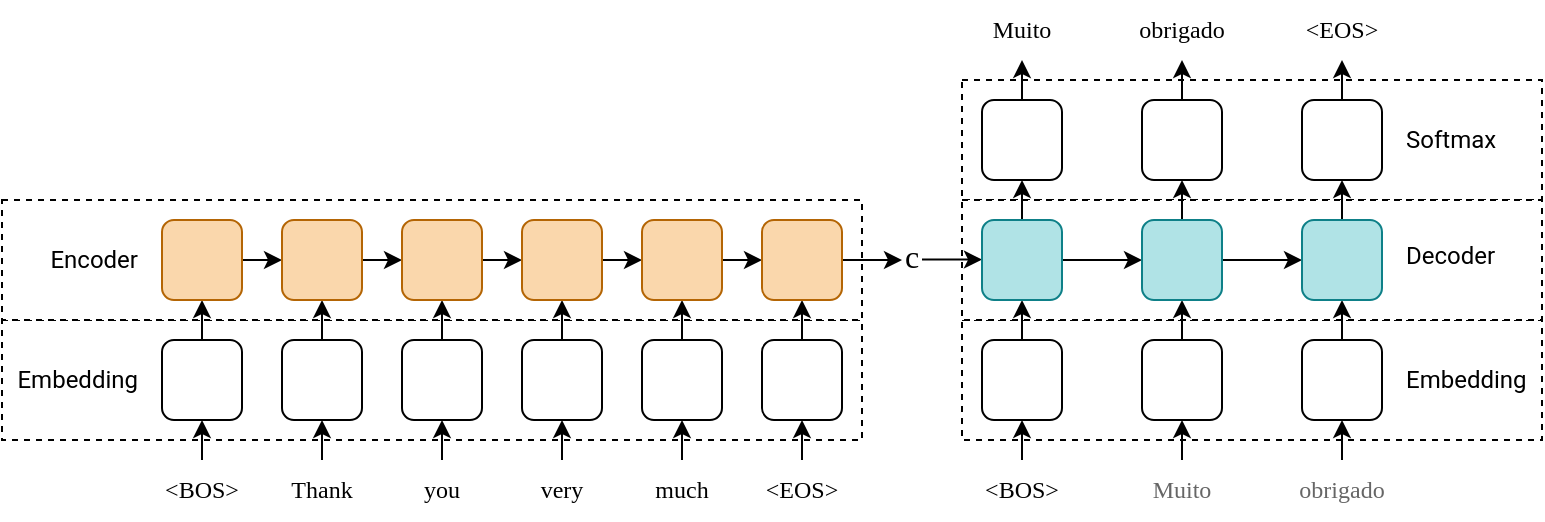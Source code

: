 <mxfile version="28.1.0">
  <diagram name="Page-1" id="bd_Dd1Znw6jNRMWO_Omb">
    <mxGraphModel dx="440" dy="292" grid="1" gridSize="10" guides="1" tooltips="1" connect="1" arrows="1" fold="1" page="1" pageScale="1" pageWidth="850" pageHeight="1100" math="0" shadow="0">
      <root>
        <mxCell id="0" />
        <mxCell id="1" parent="0" />
        <mxCell id="FiHQ_ez8EfkBU8jagHso-86" value="" style="rounded=0;whiteSpace=wrap;html=1;dashed=1;" parent="1" vertex="1">
          <mxGeometry x="640" y="270" width="290" height="60" as="geometry" />
        </mxCell>
        <mxCell id="FiHQ_ez8EfkBU8jagHso-84" value="" style="rounded=0;whiteSpace=wrap;html=1;dashed=1;" parent="1" vertex="1">
          <mxGeometry x="640" y="150" width="290" height="60" as="geometry" />
        </mxCell>
        <mxCell id="FiHQ_ez8EfkBU8jagHso-81" value="" style="rounded=0;whiteSpace=wrap;html=1;dashed=1;" parent="1" vertex="1">
          <mxGeometry x="640" y="210" width="290" height="60" as="geometry" />
        </mxCell>
        <mxCell id="FiHQ_ez8EfkBU8jagHso-78" value="" style="rounded=0;whiteSpace=wrap;html=1;dashed=1;" parent="1" vertex="1">
          <mxGeometry x="160" y="270" width="430" height="60" as="geometry" />
        </mxCell>
        <mxCell id="FiHQ_ez8EfkBU8jagHso-77" value="" style="rounded=0;whiteSpace=wrap;html=1;dashed=1;" parent="1" vertex="1">
          <mxGeometry x="160" y="210" width="430" height="60" as="geometry" />
        </mxCell>
        <mxCell id="FiHQ_ez8EfkBU8jagHso-25" style="edgeStyle=orthogonalEdgeStyle;rounded=0;orthogonalLoop=1;jettySize=auto;html=1;exitX=0.5;exitY=0;exitDx=0;exitDy=0;entryX=0.5;entryY=1;entryDx=0;entryDy=0;" parent="1" source="FiHQ_ez8EfkBU8jagHso-1" target="FiHQ_ez8EfkBU8jagHso-19" edge="1">
          <mxGeometry relative="1" as="geometry" />
        </mxCell>
        <mxCell id="FiHQ_ez8EfkBU8jagHso-1" value="" style="rounded=1;whiteSpace=wrap;html=1;" parent="1" vertex="1">
          <mxGeometry x="240" y="280" width="40" height="40" as="geometry" />
        </mxCell>
        <mxCell id="FiHQ_ez8EfkBU8jagHso-2" value="&amp;lt;BOS&amp;gt;" style="text;html=1;align=center;verticalAlign=middle;whiteSpace=wrap;rounded=0;fontFamily=Roboto Mono;fontSource=https%3A%2F%2Ffonts.googleapis.com%2Fcss2%3Ffamily%3DRoboto%2BMono%3Aital%2Cwght%400%2C100..700%3B1%2C100..700%26display%3Dswap;" parent="1" vertex="1">
          <mxGeometry x="230" y="340" width="60" height="30" as="geometry" />
        </mxCell>
        <mxCell id="FiHQ_ez8EfkBU8jagHso-14" style="edgeStyle=orthogonalEdgeStyle;rounded=0;orthogonalLoop=1;jettySize=auto;html=1;exitX=0.5;exitY=0;exitDx=0;exitDy=0;entryX=0.5;entryY=1;entryDx=0;entryDy=0;" parent="1" source="FiHQ_ez8EfkBU8jagHso-3" target="FiHQ_ez8EfkBU8jagHso-8" edge="1">
          <mxGeometry relative="1" as="geometry" />
        </mxCell>
        <mxCell id="FiHQ_ez8EfkBU8jagHso-3" value="Thank" style="text;html=1;align=center;verticalAlign=middle;whiteSpace=wrap;rounded=0;fontFamily=Roboto Mono;fontSource=https%3A%2F%2Ffonts.googleapis.com%2Fcss2%3Ffamily%3DRoboto%2BMono%3Aital%2Cwght%400%2C100..700%3B1%2C100..700%26display%3Dswap;" parent="1" vertex="1">
          <mxGeometry x="290" y="340" width="60" height="30" as="geometry" />
        </mxCell>
        <mxCell id="FiHQ_ez8EfkBU8jagHso-15" style="edgeStyle=orthogonalEdgeStyle;rounded=0;orthogonalLoop=1;jettySize=auto;html=1;exitX=0.5;exitY=0;exitDx=0;exitDy=0;entryX=0.5;entryY=1;entryDx=0;entryDy=0;" parent="1" source="FiHQ_ez8EfkBU8jagHso-4" target="FiHQ_ez8EfkBU8jagHso-9" edge="1">
          <mxGeometry relative="1" as="geometry" />
        </mxCell>
        <mxCell id="FiHQ_ez8EfkBU8jagHso-4" value="you" style="text;html=1;align=center;verticalAlign=middle;whiteSpace=wrap;rounded=0;fontFamily=Roboto Mono;fontSource=https%3A%2F%2Ffonts.googleapis.com%2Fcss2%3Ffamily%3DRoboto%2BMono%3Aital%2Cwght%400%2C100..700%3B1%2C100..700%26display%3Dswap;" parent="1" vertex="1">
          <mxGeometry x="350" y="340" width="60" height="30" as="geometry" />
        </mxCell>
        <mxCell id="FiHQ_ez8EfkBU8jagHso-16" style="edgeStyle=orthogonalEdgeStyle;rounded=0;orthogonalLoop=1;jettySize=auto;html=1;exitX=0.5;exitY=0;exitDx=0;exitDy=0;entryX=0.5;entryY=1;entryDx=0;entryDy=0;" parent="1" source="FiHQ_ez8EfkBU8jagHso-5" target="FiHQ_ez8EfkBU8jagHso-10" edge="1">
          <mxGeometry relative="1" as="geometry" />
        </mxCell>
        <mxCell id="FiHQ_ez8EfkBU8jagHso-5" value="very" style="text;html=1;align=center;verticalAlign=middle;whiteSpace=wrap;rounded=0;fontFamily=Roboto Mono;fontSource=https%3A%2F%2Ffonts.googleapis.com%2Fcss2%3Ffamily%3DRoboto%2BMono%3Aital%2Cwght%400%2C100..700%3B1%2C100..700%26display%3Dswap;" parent="1" vertex="1">
          <mxGeometry x="410" y="340" width="60" height="30" as="geometry" />
        </mxCell>
        <mxCell id="FiHQ_ez8EfkBU8jagHso-17" style="edgeStyle=orthogonalEdgeStyle;rounded=0;orthogonalLoop=1;jettySize=auto;html=1;exitX=0.5;exitY=0;exitDx=0;exitDy=0;entryX=0.5;entryY=1;entryDx=0;entryDy=0;" parent="1" source="FiHQ_ez8EfkBU8jagHso-6" target="FiHQ_ez8EfkBU8jagHso-11" edge="1">
          <mxGeometry relative="1" as="geometry" />
        </mxCell>
        <mxCell id="FiHQ_ez8EfkBU8jagHso-6" value="much" style="text;html=1;align=center;verticalAlign=middle;whiteSpace=wrap;rounded=0;fontFamily=Roboto Mono;fontSource=https%3A%2F%2Ffonts.googleapis.com%2Fcss2%3Ffamily%3DRoboto%2BMono%3Aital%2Cwght%400%2C100..700%3B1%2C100..700%26display%3Dswap;" parent="1" vertex="1">
          <mxGeometry x="470" y="340" width="60" height="30" as="geometry" />
        </mxCell>
        <mxCell id="FiHQ_ez8EfkBU8jagHso-18" style="edgeStyle=orthogonalEdgeStyle;rounded=0;orthogonalLoop=1;jettySize=auto;html=1;exitX=0.5;exitY=0;exitDx=0;exitDy=0;entryX=0.5;entryY=1;entryDx=0;entryDy=0;" parent="1" source="FiHQ_ez8EfkBU8jagHso-7" target="FiHQ_ez8EfkBU8jagHso-12" edge="1">
          <mxGeometry relative="1" as="geometry" />
        </mxCell>
        <mxCell id="FiHQ_ez8EfkBU8jagHso-7" value="&amp;lt;EOS&amp;gt;" style="text;html=1;align=center;verticalAlign=middle;whiteSpace=wrap;rounded=0;fontFamily=Roboto Mono;fontSource=https%3A%2F%2Ffonts.googleapis.com%2Fcss2%3Ffamily%3DRoboto%2BMono%3Aital%2Cwght%400%2C100..700%3B1%2C100..700%26display%3Dswap;" parent="1" vertex="1">
          <mxGeometry x="530" y="340" width="60" height="30" as="geometry" />
        </mxCell>
        <mxCell id="FiHQ_ez8EfkBU8jagHso-27" style="edgeStyle=orthogonalEdgeStyle;rounded=0;orthogonalLoop=1;jettySize=auto;html=1;exitX=0.5;exitY=0;exitDx=0;exitDy=0;entryX=0.5;entryY=1;entryDx=0;entryDy=0;" parent="1" source="FiHQ_ez8EfkBU8jagHso-8" target="FiHQ_ez8EfkBU8jagHso-20" edge="1">
          <mxGeometry relative="1" as="geometry" />
        </mxCell>
        <mxCell id="FiHQ_ez8EfkBU8jagHso-8" value="" style="rounded=1;whiteSpace=wrap;html=1;" parent="1" vertex="1">
          <mxGeometry x="300" y="280" width="40" height="40" as="geometry" />
        </mxCell>
        <mxCell id="FiHQ_ez8EfkBU8jagHso-29" style="edgeStyle=orthogonalEdgeStyle;rounded=0;orthogonalLoop=1;jettySize=auto;html=1;exitX=0.5;exitY=0;exitDx=0;exitDy=0;entryX=0.5;entryY=1;entryDx=0;entryDy=0;" parent="1" source="FiHQ_ez8EfkBU8jagHso-9" target="FiHQ_ez8EfkBU8jagHso-21" edge="1">
          <mxGeometry relative="1" as="geometry" />
        </mxCell>
        <mxCell id="FiHQ_ez8EfkBU8jagHso-9" value="" style="rounded=1;whiteSpace=wrap;html=1;" parent="1" vertex="1">
          <mxGeometry x="360" y="280" width="40" height="40" as="geometry" />
        </mxCell>
        <mxCell id="FiHQ_ez8EfkBU8jagHso-31" style="edgeStyle=orthogonalEdgeStyle;rounded=0;orthogonalLoop=1;jettySize=auto;html=1;exitX=0.5;exitY=0;exitDx=0;exitDy=0;entryX=0.5;entryY=1;entryDx=0;entryDy=0;" parent="1" source="FiHQ_ez8EfkBU8jagHso-10" target="FiHQ_ez8EfkBU8jagHso-22" edge="1">
          <mxGeometry relative="1" as="geometry" />
        </mxCell>
        <mxCell id="FiHQ_ez8EfkBU8jagHso-10" value="" style="rounded=1;whiteSpace=wrap;html=1;" parent="1" vertex="1">
          <mxGeometry x="420" y="280" width="40" height="40" as="geometry" />
        </mxCell>
        <mxCell id="FiHQ_ez8EfkBU8jagHso-33" style="edgeStyle=orthogonalEdgeStyle;rounded=0;orthogonalLoop=1;jettySize=auto;html=1;exitX=0.5;exitY=0;exitDx=0;exitDy=0;entryX=0.5;entryY=1;entryDx=0;entryDy=0;" parent="1" source="FiHQ_ez8EfkBU8jagHso-11" target="FiHQ_ez8EfkBU8jagHso-23" edge="1">
          <mxGeometry relative="1" as="geometry" />
        </mxCell>
        <mxCell id="FiHQ_ez8EfkBU8jagHso-11" value="" style="rounded=1;whiteSpace=wrap;html=1;" parent="1" vertex="1">
          <mxGeometry x="480" y="280" width="40" height="40" as="geometry" />
        </mxCell>
        <mxCell id="FiHQ_ez8EfkBU8jagHso-35" style="edgeStyle=orthogonalEdgeStyle;rounded=0;orthogonalLoop=1;jettySize=auto;html=1;exitX=0.5;exitY=0;exitDx=0;exitDy=0;entryX=0.5;entryY=1;entryDx=0;entryDy=0;" parent="1" source="FiHQ_ez8EfkBU8jagHso-12" target="FiHQ_ez8EfkBU8jagHso-24" edge="1">
          <mxGeometry relative="1" as="geometry" />
        </mxCell>
        <mxCell id="FiHQ_ez8EfkBU8jagHso-12" value="" style="rounded=1;whiteSpace=wrap;html=1;" parent="1" vertex="1">
          <mxGeometry x="540" y="280" width="40" height="40" as="geometry" />
        </mxCell>
        <mxCell id="FiHQ_ez8EfkBU8jagHso-13" value="" style="endArrow=classic;html=1;rounded=0;entryX=0.5;entryY=1;entryDx=0;entryDy=0;exitX=0.5;exitY=0;exitDx=0;exitDy=0;" parent="1" source="FiHQ_ez8EfkBU8jagHso-2" target="FiHQ_ez8EfkBU8jagHso-1" edge="1">
          <mxGeometry width="50" height="50" relative="1" as="geometry">
            <mxPoint x="470" y="360" as="sourcePoint" />
            <mxPoint x="520" y="310" as="targetPoint" />
          </mxGeometry>
        </mxCell>
        <mxCell id="FiHQ_ez8EfkBU8jagHso-26" style="edgeStyle=orthogonalEdgeStyle;rounded=0;orthogonalLoop=1;jettySize=auto;html=1;exitX=1;exitY=0.5;exitDx=0;exitDy=0;entryX=0;entryY=0.5;entryDx=0;entryDy=0;" parent="1" source="FiHQ_ez8EfkBU8jagHso-19" target="FiHQ_ez8EfkBU8jagHso-20" edge="1">
          <mxGeometry relative="1" as="geometry" />
        </mxCell>
        <mxCell id="FiHQ_ez8EfkBU8jagHso-19" value="" style="rounded=1;whiteSpace=wrap;html=1;fillColor=#fad7ac;strokeColor=#b46504;" parent="1" vertex="1">
          <mxGeometry x="240" y="220" width="40" height="40" as="geometry" />
        </mxCell>
        <mxCell id="FiHQ_ez8EfkBU8jagHso-28" style="edgeStyle=orthogonalEdgeStyle;rounded=0;orthogonalLoop=1;jettySize=auto;html=1;exitX=1;exitY=0.5;exitDx=0;exitDy=0;entryX=0;entryY=0.5;entryDx=0;entryDy=0;" parent="1" source="FiHQ_ez8EfkBU8jagHso-20" target="FiHQ_ez8EfkBU8jagHso-21" edge="1">
          <mxGeometry relative="1" as="geometry" />
        </mxCell>
        <mxCell id="FiHQ_ez8EfkBU8jagHso-20" value="" style="rounded=1;whiteSpace=wrap;html=1;fillColor=#fad7ac;strokeColor=#b46504;" parent="1" vertex="1">
          <mxGeometry x="300" y="220" width="40" height="40" as="geometry" />
        </mxCell>
        <mxCell id="FiHQ_ez8EfkBU8jagHso-30" style="edgeStyle=orthogonalEdgeStyle;rounded=0;orthogonalLoop=1;jettySize=auto;html=1;exitX=1;exitY=0.5;exitDx=0;exitDy=0;entryX=0;entryY=0.5;entryDx=0;entryDy=0;" parent="1" source="FiHQ_ez8EfkBU8jagHso-21" target="FiHQ_ez8EfkBU8jagHso-22" edge="1">
          <mxGeometry relative="1" as="geometry" />
        </mxCell>
        <mxCell id="FiHQ_ez8EfkBU8jagHso-21" value="" style="rounded=1;whiteSpace=wrap;html=1;fillColor=#fad7ac;strokeColor=#b46504;" parent="1" vertex="1">
          <mxGeometry x="360" y="220" width="40" height="40" as="geometry" />
        </mxCell>
        <mxCell id="FiHQ_ez8EfkBU8jagHso-32" style="edgeStyle=orthogonalEdgeStyle;rounded=0;orthogonalLoop=1;jettySize=auto;html=1;exitX=1;exitY=0.5;exitDx=0;exitDy=0;entryX=0;entryY=0.5;entryDx=0;entryDy=0;" parent="1" source="FiHQ_ez8EfkBU8jagHso-22" target="FiHQ_ez8EfkBU8jagHso-23" edge="1">
          <mxGeometry relative="1" as="geometry" />
        </mxCell>
        <mxCell id="FiHQ_ez8EfkBU8jagHso-22" value="" style="rounded=1;whiteSpace=wrap;html=1;fillColor=#fad7ac;strokeColor=#b46504;" parent="1" vertex="1">
          <mxGeometry x="420" y="220" width="40" height="40" as="geometry" />
        </mxCell>
        <mxCell id="FiHQ_ez8EfkBU8jagHso-34" style="edgeStyle=orthogonalEdgeStyle;rounded=0;orthogonalLoop=1;jettySize=auto;html=1;exitX=1;exitY=0.5;exitDx=0;exitDy=0;entryX=0;entryY=0.5;entryDx=0;entryDy=0;" parent="1" source="FiHQ_ez8EfkBU8jagHso-23" target="FiHQ_ez8EfkBU8jagHso-24" edge="1">
          <mxGeometry relative="1" as="geometry" />
        </mxCell>
        <mxCell id="FiHQ_ez8EfkBU8jagHso-23" value="" style="rounded=1;whiteSpace=wrap;html=1;fillColor=#fad7ac;strokeColor=#b46504;" parent="1" vertex="1">
          <mxGeometry x="480" y="220" width="40" height="40" as="geometry" />
        </mxCell>
        <mxCell id="FiHQ_ez8EfkBU8jagHso-36" style="edgeStyle=orthogonalEdgeStyle;rounded=0;orthogonalLoop=1;jettySize=auto;html=1;exitX=1;exitY=0.5;exitDx=0;exitDy=0;" parent="1" source="FiHQ_ez8EfkBU8jagHso-24" edge="1">
          <mxGeometry relative="1" as="geometry">
            <mxPoint x="610" y="240" as="targetPoint" />
          </mxGeometry>
        </mxCell>
        <mxCell id="FiHQ_ez8EfkBU8jagHso-24" value="" style="rounded=1;whiteSpace=wrap;html=1;fillColor=#fad7ac;strokeColor=#b46504;" parent="1" vertex="1">
          <mxGeometry x="540" y="220" width="40" height="40" as="geometry" />
        </mxCell>
        <mxCell id="FiHQ_ez8EfkBU8jagHso-37" value="c" style="text;html=1;align=center;verticalAlign=middle;whiteSpace=wrap;rounded=0;fontSize=16;fontFamily=Verdana;" parent="1" vertex="1">
          <mxGeometry x="610" y="223" width="10" height="30" as="geometry" />
        </mxCell>
        <mxCell id="FiHQ_ez8EfkBU8jagHso-38" style="edgeStyle=orthogonalEdgeStyle;rounded=0;orthogonalLoop=1;jettySize=auto;html=1;exitX=1;exitY=0.5;exitDx=0;exitDy=0;" parent="1" edge="1">
          <mxGeometry relative="1" as="geometry">
            <mxPoint x="650" y="239.8" as="targetPoint" />
            <mxPoint x="620" y="239.8" as="sourcePoint" />
          </mxGeometry>
        </mxCell>
        <mxCell id="FiHQ_ez8EfkBU8jagHso-39" style="edgeStyle=orthogonalEdgeStyle;rounded=0;orthogonalLoop=1;jettySize=auto;html=1;exitX=0.5;exitY=0;exitDx=0;exitDy=0;entryX=0.5;entryY=1;entryDx=0;entryDy=0;" parent="1" source="FiHQ_ez8EfkBU8jagHso-40" target="FiHQ_ez8EfkBU8jagHso-43" edge="1">
          <mxGeometry relative="1" as="geometry" />
        </mxCell>
        <mxCell id="FiHQ_ez8EfkBU8jagHso-40" value="" style="rounded=1;whiteSpace=wrap;html=1;" parent="1" vertex="1">
          <mxGeometry x="650" y="280" width="40" height="40" as="geometry" />
        </mxCell>
        <mxCell id="FiHQ_ez8EfkBU8jagHso-41" value="&amp;lt;BOS&amp;gt;" style="text;html=1;align=center;verticalAlign=middle;whiteSpace=wrap;rounded=0;fontFamily=Roboto Mono;fontSource=https%3A%2F%2Ffonts.googleapis.com%2Fcss2%3Ffamily%3DRoboto%2BMono%3Aital%2Cwght%400%2C100..700%3B1%2C100..700%26display%3Dswap;" parent="1" vertex="1">
          <mxGeometry x="640" y="340" width="60" height="30" as="geometry" />
        </mxCell>
        <mxCell id="FiHQ_ez8EfkBU8jagHso-42" value="" style="endArrow=classic;html=1;rounded=0;entryX=0.5;entryY=1;entryDx=0;entryDy=0;exitX=0.5;exitY=0;exitDx=0;exitDy=0;" parent="1" source="FiHQ_ez8EfkBU8jagHso-41" target="FiHQ_ez8EfkBU8jagHso-40" edge="1">
          <mxGeometry width="50" height="50" relative="1" as="geometry">
            <mxPoint x="880" y="360" as="sourcePoint" />
            <mxPoint x="930" y="310" as="targetPoint" />
          </mxGeometry>
        </mxCell>
        <mxCell id="FiHQ_ez8EfkBU8jagHso-46" style="edgeStyle=orthogonalEdgeStyle;rounded=0;orthogonalLoop=1;jettySize=auto;html=1;exitX=0.5;exitY=0;exitDx=0;exitDy=0;entryX=0.5;entryY=1;entryDx=0;entryDy=0;" parent="1" source="FiHQ_ez8EfkBU8jagHso-43" target="FiHQ_ez8EfkBU8jagHso-44" edge="1">
          <mxGeometry relative="1" as="geometry" />
        </mxCell>
        <mxCell id="FiHQ_ez8EfkBU8jagHso-68" style="edgeStyle=orthogonalEdgeStyle;rounded=0;orthogonalLoop=1;jettySize=auto;html=1;exitX=1;exitY=0.5;exitDx=0;exitDy=0;entryX=0;entryY=0.5;entryDx=0;entryDy=0;" parent="1" source="FiHQ_ez8EfkBU8jagHso-43" target="FiHQ_ez8EfkBU8jagHso-54" edge="1">
          <mxGeometry relative="1" as="geometry" />
        </mxCell>
        <mxCell id="FiHQ_ez8EfkBU8jagHso-43" value="" style="rounded=1;whiteSpace=wrap;html=1;fillColor=#b0e3e6;strokeColor=#0e8088;" parent="1" vertex="1">
          <mxGeometry x="650" y="220" width="40" height="40" as="geometry" />
        </mxCell>
        <mxCell id="FiHQ_ez8EfkBU8jagHso-48" style="edgeStyle=orthogonalEdgeStyle;rounded=0;orthogonalLoop=1;jettySize=auto;html=1;exitX=0.5;exitY=0;exitDx=0;exitDy=0;entryX=0.5;entryY=1;entryDx=0;entryDy=0;" parent="1" source="FiHQ_ez8EfkBU8jagHso-44" target="FiHQ_ez8EfkBU8jagHso-47" edge="1">
          <mxGeometry relative="1" as="geometry" />
        </mxCell>
        <mxCell id="FiHQ_ez8EfkBU8jagHso-44" value="" style="rounded=1;whiteSpace=wrap;html=1;" parent="1" vertex="1">
          <mxGeometry x="650" y="160" width="40" height="40" as="geometry" />
        </mxCell>
        <mxCell id="FiHQ_ez8EfkBU8jagHso-47" value="Muito" style="text;html=1;align=center;verticalAlign=middle;whiteSpace=wrap;rounded=0;fontFamily=Roboto Mono;fontSource=https%3A%2F%2Ffonts.googleapis.com%2Fcss2%3Ffamily%3DRoboto%2BMono%3Aital%2Cwght%400%2C100..700%3B1%2C100..700%26display%3Dswap;" parent="1" vertex="1">
          <mxGeometry x="650" y="110" width="40" height="30" as="geometry" />
        </mxCell>
        <mxCell id="FiHQ_ez8EfkBU8jagHso-49" style="edgeStyle=orthogonalEdgeStyle;rounded=0;orthogonalLoop=1;jettySize=auto;html=1;exitX=0.5;exitY=0;exitDx=0;exitDy=0;entryX=0.5;entryY=1;entryDx=0;entryDy=0;" parent="1" source="FiHQ_ez8EfkBU8jagHso-50" target="FiHQ_ez8EfkBU8jagHso-54" edge="1">
          <mxGeometry relative="1" as="geometry" />
        </mxCell>
        <mxCell id="FiHQ_ez8EfkBU8jagHso-50" value="" style="rounded=1;whiteSpace=wrap;html=1;" parent="1" vertex="1">
          <mxGeometry x="730" y="280" width="40" height="40" as="geometry" />
        </mxCell>
        <mxCell id="FiHQ_ez8EfkBU8jagHso-51" value="Muito" style="text;html=1;align=center;verticalAlign=middle;whiteSpace=wrap;rounded=0;fontFamily=Roboto Mono;fontSource=https%3A%2F%2Ffonts.googleapis.com%2Fcss2%3Ffamily%3DRoboto%2BMono%3Aital%2Cwght%400%2C100..700%3B1%2C100..700%26display%3Dswap;fontColor=#666666;" parent="1" vertex="1">
          <mxGeometry x="730" y="340" width="40" height="30" as="geometry" />
        </mxCell>
        <mxCell id="FiHQ_ez8EfkBU8jagHso-52" value="" style="endArrow=classic;html=1;rounded=0;entryX=0.5;entryY=1;entryDx=0;entryDy=0;exitX=0.5;exitY=0;exitDx=0;exitDy=0;" parent="1" source="FiHQ_ez8EfkBU8jagHso-51" target="FiHQ_ez8EfkBU8jagHso-50" edge="1">
          <mxGeometry width="50" height="50" relative="1" as="geometry">
            <mxPoint x="960" y="360" as="sourcePoint" />
            <mxPoint x="1010" y="310" as="targetPoint" />
          </mxGeometry>
        </mxCell>
        <mxCell id="FiHQ_ez8EfkBU8jagHso-53" style="edgeStyle=orthogonalEdgeStyle;rounded=0;orthogonalLoop=1;jettySize=auto;html=1;exitX=0.5;exitY=0;exitDx=0;exitDy=0;entryX=0.5;entryY=1;entryDx=0;entryDy=0;" parent="1" source="FiHQ_ez8EfkBU8jagHso-54" target="FiHQ_ez8EfkBU8jagHso-56" edge="1">
          <mxGeometry relative="1" as="geometry" />
        </mxCell>
        <mxCell id="FiHQ_ez8EfkBU8jagHso-69" style="edgeStyle=orthogonalEdgeStyle;rounded=0;orthogonalLoop=1;jettySize=auto;html=1;exitX=1;exitY=0.5;exitDx=0;exitDy=0;entryX=0;entryY=0.5;entryDx=0;entryDy=0;" parent="1" source="FiHQ_ez8EfkBU8jagHso-54" target="FiHQ_ez8EfkBU8jagHso-62" edge="1">
          <mxGeometry relative="1" as="geometry" />
        </mxCell>
        <mxCell id="FiHQ_ez8EfkBU8jagHso-54" value="" style="rounded=1;whiteSpace=wrap;html=1;fillColor=#b0e3e6;strokeColor=#0e8088;" parent="1" vertex="1">
          <mxGeometry x="730" y="220" width="40" height="40" as="geometry" />
        </mxCell>
        <mxCell id="FiHQ_ez8EfkBU8jagHso-55" style="edgeStyle=orthogonalEdgeStyle;rounded=0;orthogonalLoop=1;jettySize=auto;html=1;exitX=0.5;exitY=0;exitDx=0;exitDy=0;entryX=0.5;entryY=1;entryDx=0;entryDy=0;" parent="1" source="FiHQ_ez8EfkBU8jagHso-56" edge="1">
          <mxGeometry relative="1" as="geometry">
            <mxPoint x="750" y="140" as="targetPoint" />
          </mxGeometry>
        </mxCell>
        <mxCell id="FiHQ_ez8EfkBU8jagHso-56" value="" style="rounded=1;whiteSpace=wrap;html=1;" parent="1" vertex="1">
          <mxGeometry x="730" y="160" width="40" height="40" as="geometry" />
        </mxCell>
        <mxCell id="FiHQ_ez8EfkBU8jagHso-57" style="edgeStyle=orthogonalEdgeStyle;rounded=0;orthogonalLoop=1;jettySize=auto;html=1;exitX=0.5;exitY=0;exitDx=0;exitDy=0;entryX=0.5;entryY=1;entryDx=0;entryDy=0;" parent="1" source="FiHQ_ez8EfkBU8jagHso-58" target="FiHQ_ez8EfkBU8jagHso-62" edge="1">
          <mxGeometry relative="1" as="geometry" />
        </mxCell>
        <mxCell id="FiHQ_ez8EfkBU8jagHso-58" value="" style="rounded=1;whiteSpace=wrap;html=1;" parent="1" vertex="1">
          <mxGeometry x="810" y="280" width="40" height="40" as="geometry" />
        </mxCell>
        <mxCell id="FiHQ_ez8EfkBU8jagHso-59" value="obrigado" style="text;html=1;align=center;verticalAlign=middle;whiteSpace=wrap;rounded=0;fontFamily=Roboto Mono;fontSource=https%3A%2F%2Ffonts.googleapis.com%2Fcss2%3Ffamily%3DRoboto%2BMono%3Aital%2Cwght%400%2C100..700%3B1%2C100..700%26display%3Dswap;fontColor=#666666;" parent="1" vertex="1">
          <mxGeometry x="800" y="340" width="60" height="30" as="geometry" />
        </mxCell>
        <mxCell id="FiHQ_ez8EfkBU8jagHso-60" value="" style="endArrow=classic;html=1;rounded=0;entryX=0.5;entryY=1;entryDx=0;entryDy=0;exitX=0.5;exitY=0;exitDx=0;exitDy=0;" parent="1" source="FiHQ_ez8EfkBU8jagHso-59" target="FiHQ_ez8EfkBU8jagHso-58" edge="1">
          <mxGeometry width="50" height="50" relative="1" as="geometry">
            <mxPoint x="1040" y="360" as="sourcePoint" />
            <mxPoint x="1090" y="310" as="targetPoint" />
          </mxGeometry>
        </mxCell>
        <mxCell id="FiHQ_ez8EfkBU8jagHso-61" style="edgeStyle=orthogonalEdgeStyle;rounded=0;orthogonalLoop=1;jettySize=auto;html=1;exitX=0.5;exitY=0;exitDx=0;exitDy=0;entryX=0.5;entryY=1;entryDx=0;entryDy=0;" parent="1" source="FiHQ_ez8EfkBU8jagHso-62" target="FiHQ_ez8EfkBU8jagHso-64" edge="1">
          <mxGeometry relative="1" as="geometry" />
        </mxCell>
        <mxCell id="FiHQ_ez8EfkBU8jagHso-62" value="" style="rounded=1;whiteSpace=wrap;html=1;fillColor=#b0e3e6;strokeColor=#0e8088;" parent="1" vertex="1">
          <mxGeometry x="810" y="220" width="40" height="40" as="geometry" />
        </mxCell>
        <mxCell id="FiHQ_ez8EfkBU8jagHso-63" style="edgeStyle=orthogonalEdgeStyle;rounded=0;orthogonalLoop=1;jettySize=auto;html=1;exitX=0.5;exitY=0;exitDx=0;exitDy=0;entryX=0.5;entryY=1;entryDx=0;entryDy=0;" parent="1" source="FiHQ_ez8EfkBU8jagHso-64" edge="1">
          <mxGeometry relative="1" as="geometry">
            <mxPoint x="830" y="140" as="targetPoint" />
          </mxGeometry>
        </mxCell>
        <mxCell id="FiHQ_ez8EfkBU8jagHso-64" value="" style="rounded=1;whiteSpace=wrap;html=1;" parent="1" vertex="1">
          <mxGeometry x="810" y="160" width="40" height="40" as="geometry" />
        </mxCell>
        <mxCell id="FiHQ_ez8EfkBU8jagHso-65" value="&amp;lt;EOS&amp;gt;" style="text;html=1;align=center;verticalAlign=middle;whiteSpace=wrap;rounded=0;fontFamily=Roboto Mono;fontSource=https%3A%2F%2Ffonts.googleapis.com%2Fcss2%3Ffamily%3DRoboto%2BMono%3Aital%2Cwght%400%2C100..700%3B1%2C100..700%26display%3Dswap;" parent="1" vertex="1">
          <mxGeometry x="810" y="110" width="40" height="30" as="geometry" />
        </mxCell>
        <mxCell id="FiHQ_ez8EfkBU8jagHso-66" value="obrigado" style="text;html=1;align=center;verticalAlign=middle;whiteSpace=wrap;rounded=0;fontFamily=Roboto Mono;fontSource=https%3A%2F%2Ffonts.googleapis.com%2Fcss2%3Ffamily%3DRoboto%2BMono%3Aital%2Cwght%400%2C100..700%3B1%2C100..700%26display%3Dswap;" parent="1" vertex="1">
          <mxGeometry x="720" y="110" width="60" height="30" as="geometry" />
        </mxCell>
        <mxCell id="FiHQ_ez8EfkBU8jagHso-79" value="Embedding" style="text;html=1;align=right;verticalAlign=middle;whiteSpace=wrap;rounded=0;fontFamily=Roboto;fontSource=https%3A%2F%2Ffonts.googleapis.com%2Fcss2%3Ffamily%3DRoboto%3Aital%2Cwght%400%2C100..900%3B1%2C100..900%26display%3Dswap;" parent="1" vertex="1">
          <mxGeometry x="170" y="285" width="60" height="30" as="geometry" />
        </mxCell>
        <mxCell id="FiHQ_ez8EfkBU8jagHso-80" value="Encoder" style="text;html=1;align=right;verticalAlign=middle;whiteSpace=wrap;rounded=0;fontFamily=Roboto;fontSource=https%3A%2F%2Ffonts.googleapis.com%2Fcss2%3Ffamily%3DRoboto%3Aital%2Cwght%400%2C100..900%3B1%2C100..900%26display%3Dswap;" parent="1" vertex="1">
          <mxGeometry x="170" y="225" width="60" height="30" as="geometry" />
        </mxCell>
        <mxCell id="FiHQ_ez8EfkBU8jagHso-82" value="&lt;div align=&quot;left&quot;&gt;Decoder&lt;/div&gt;" style="text;html=1;align=left;verticalAlign=middle;whiteSpace=wrap;rounded=0;fontFamily=Roboto;fontSource=https%3A%2F%2Ffonts.googleapis.com%2Fcss2%3Ffamily%3DRoboto%3Aital%2Cwght%400%2C100..900%3B1%2C100..900%26display%3Dswap;" parent="1" vertex="1">
          <mxGeometry x="860" y="223" width="60" height="30" as="geometry" />
        </mxCell>
        <mxCell id="FiHQ_ez8EfkBU8jagHso-83" value="Softmax" style="text;html=1;align=left;verticalAlign=middle;whiteSpace=wrap;rounded=0;fontFamily=Roboto;fontSource=https%3A%2F%2Ffonts.googleapis.com%2Fcss2%3Ffamily%3DRoboto%3Aital%2Cwght%400%2C100..900%3B1%2C100..900%26display%3Dswap;" parent="1" vertex="1">
          <mxGeometry x="860" y="165" width="60" height="30" as="geometry" />
        </mxCell>
        <mxCell id="FiHQ_ez8EfkBU8jagHso-85" value="Embedding" style="text;html=1;align=left;verticalAlign=middle;whiteSpace=wrap;rounded=0;fontFamily=Roboto;fontSource=https%3A%2F%2Ffonts.googleapis.com%2Fcss2%3Ffamily%3DRoboto%3Aital%2Cwght%400%2C100..900%3B1%2C100..900%26display%3Dswap;" parent="1" vertex="1">
          <mxGeometry x="860" y="285" width="60" height="30" as="geometry" />
        </mxCell>
      </root>
    </mxGraphModel>
  </diagram>
</mxfile>

